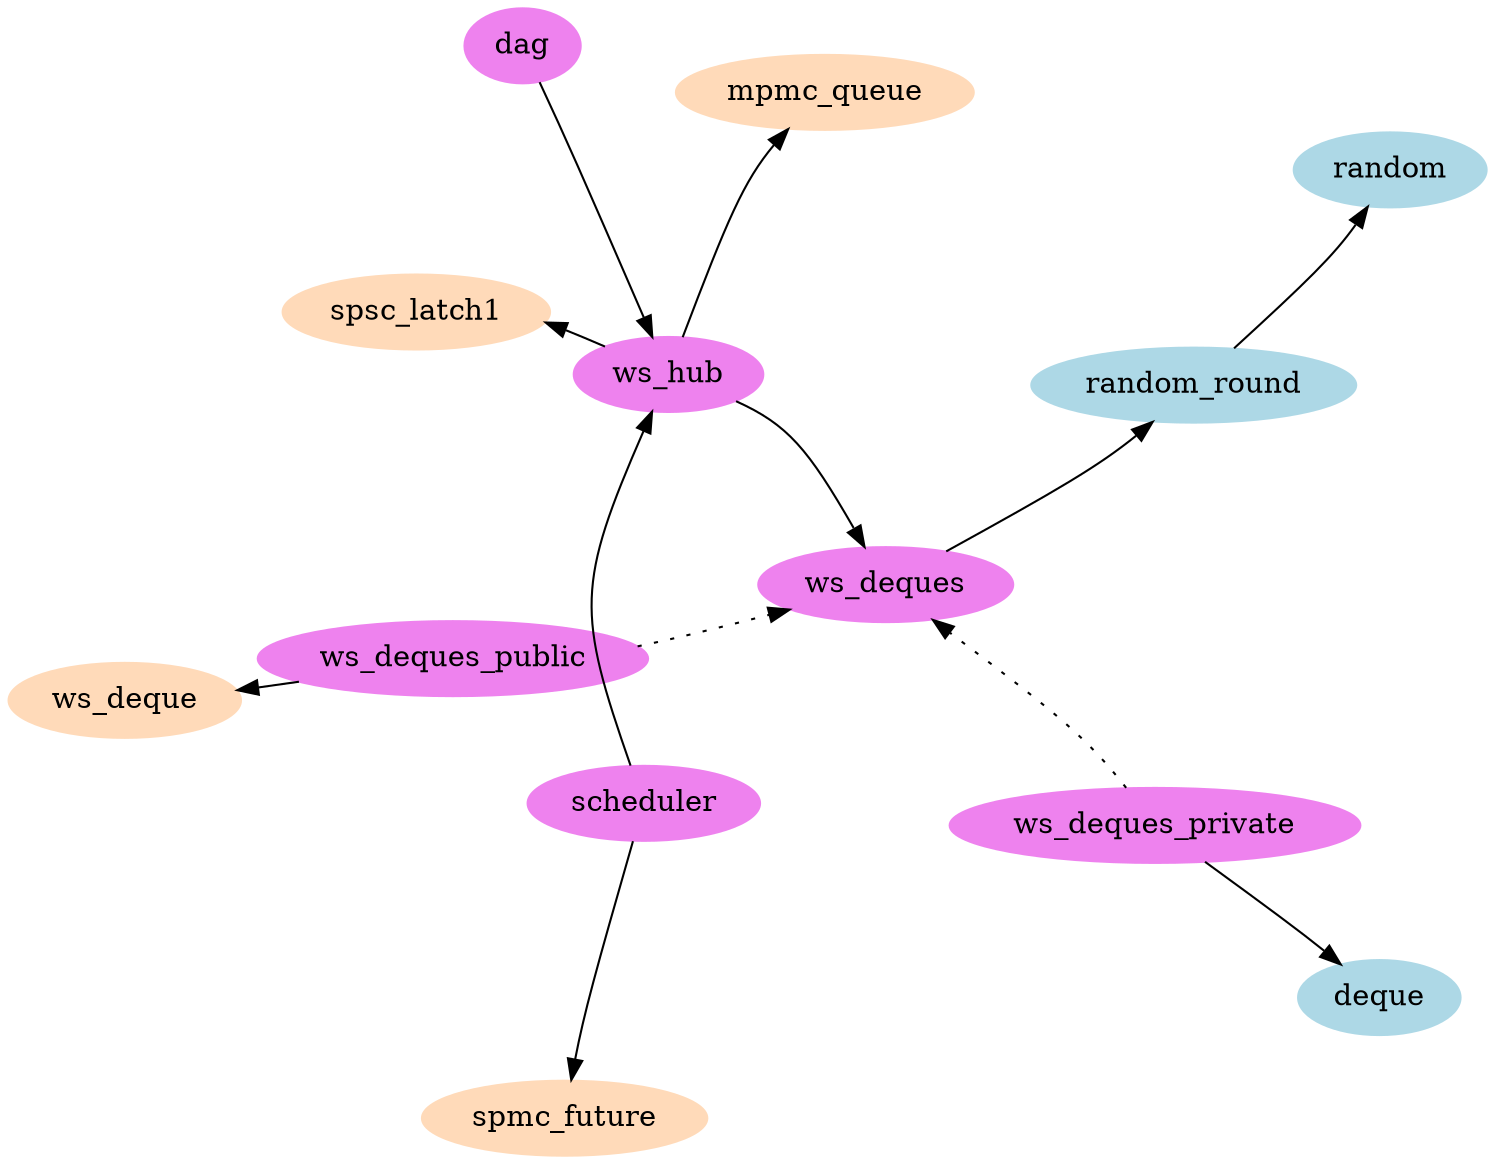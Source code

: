 digraph {
	layout=sfdp
	overlap=false
	splines=curved

	subgraph cluster_std {
		label="std"
		node [style=filled, color=lightblue]
		/* array [label="array"] */
		random [label="random"]
		random_round [label="random_round"]
		deque [label="deque"]
		/* mutex [label="mutex"] */
		/* condition [label="condition"] */
	}

	subgraph cluster_saturn {
		label="saturn"
		node [style=filled, color=peachpuff]
		spsc_latch1 [label="spsc_latch1"]
		spmc_future [label="spmc_future"]
		mpmc_queue [label="mpmc_queue"]
		ws_deque [label="ws_deque"]
	}

	subgraph cluster_scheduling {
		label="scheduling"
		node [style=filled, color=violet]
		ws_deques [label="ws_deques"]
		ws_deques_public [label="ws_deques_public"]
		ws_deques_private [label="ws_deques_private"]
		ws_hub [label="ws_hub"]
		scheduler [label="scheduler"]
		dag [label="dag"]
	}

	random_round -> random
	/* random_round -> array */

	/* spsc_latch1 -> mutex */
	/* spsc_latch1 -> condition */

	/* spmc_future -> mutex */
	/* spmc_future -> condition */

	/* ws_deques_public -> array */
	ws_deques_public -> ws_deque
	ws_deques_public -> ws_deques [style=dotted]

	/* ws_deques_private -> array */
	ws_deques_private -> deque
	ws_deques_private -> ws_deques [style=dotted]

	ws_deques -> random_round

	ws_hub -> mpmc_queue
	ws_hub -> spsc_latch1
	ws_hub -> ws_deques

	scheduler -> spmc_future
	scheduler -> ws_hub

	dag -> ws_hub
}
